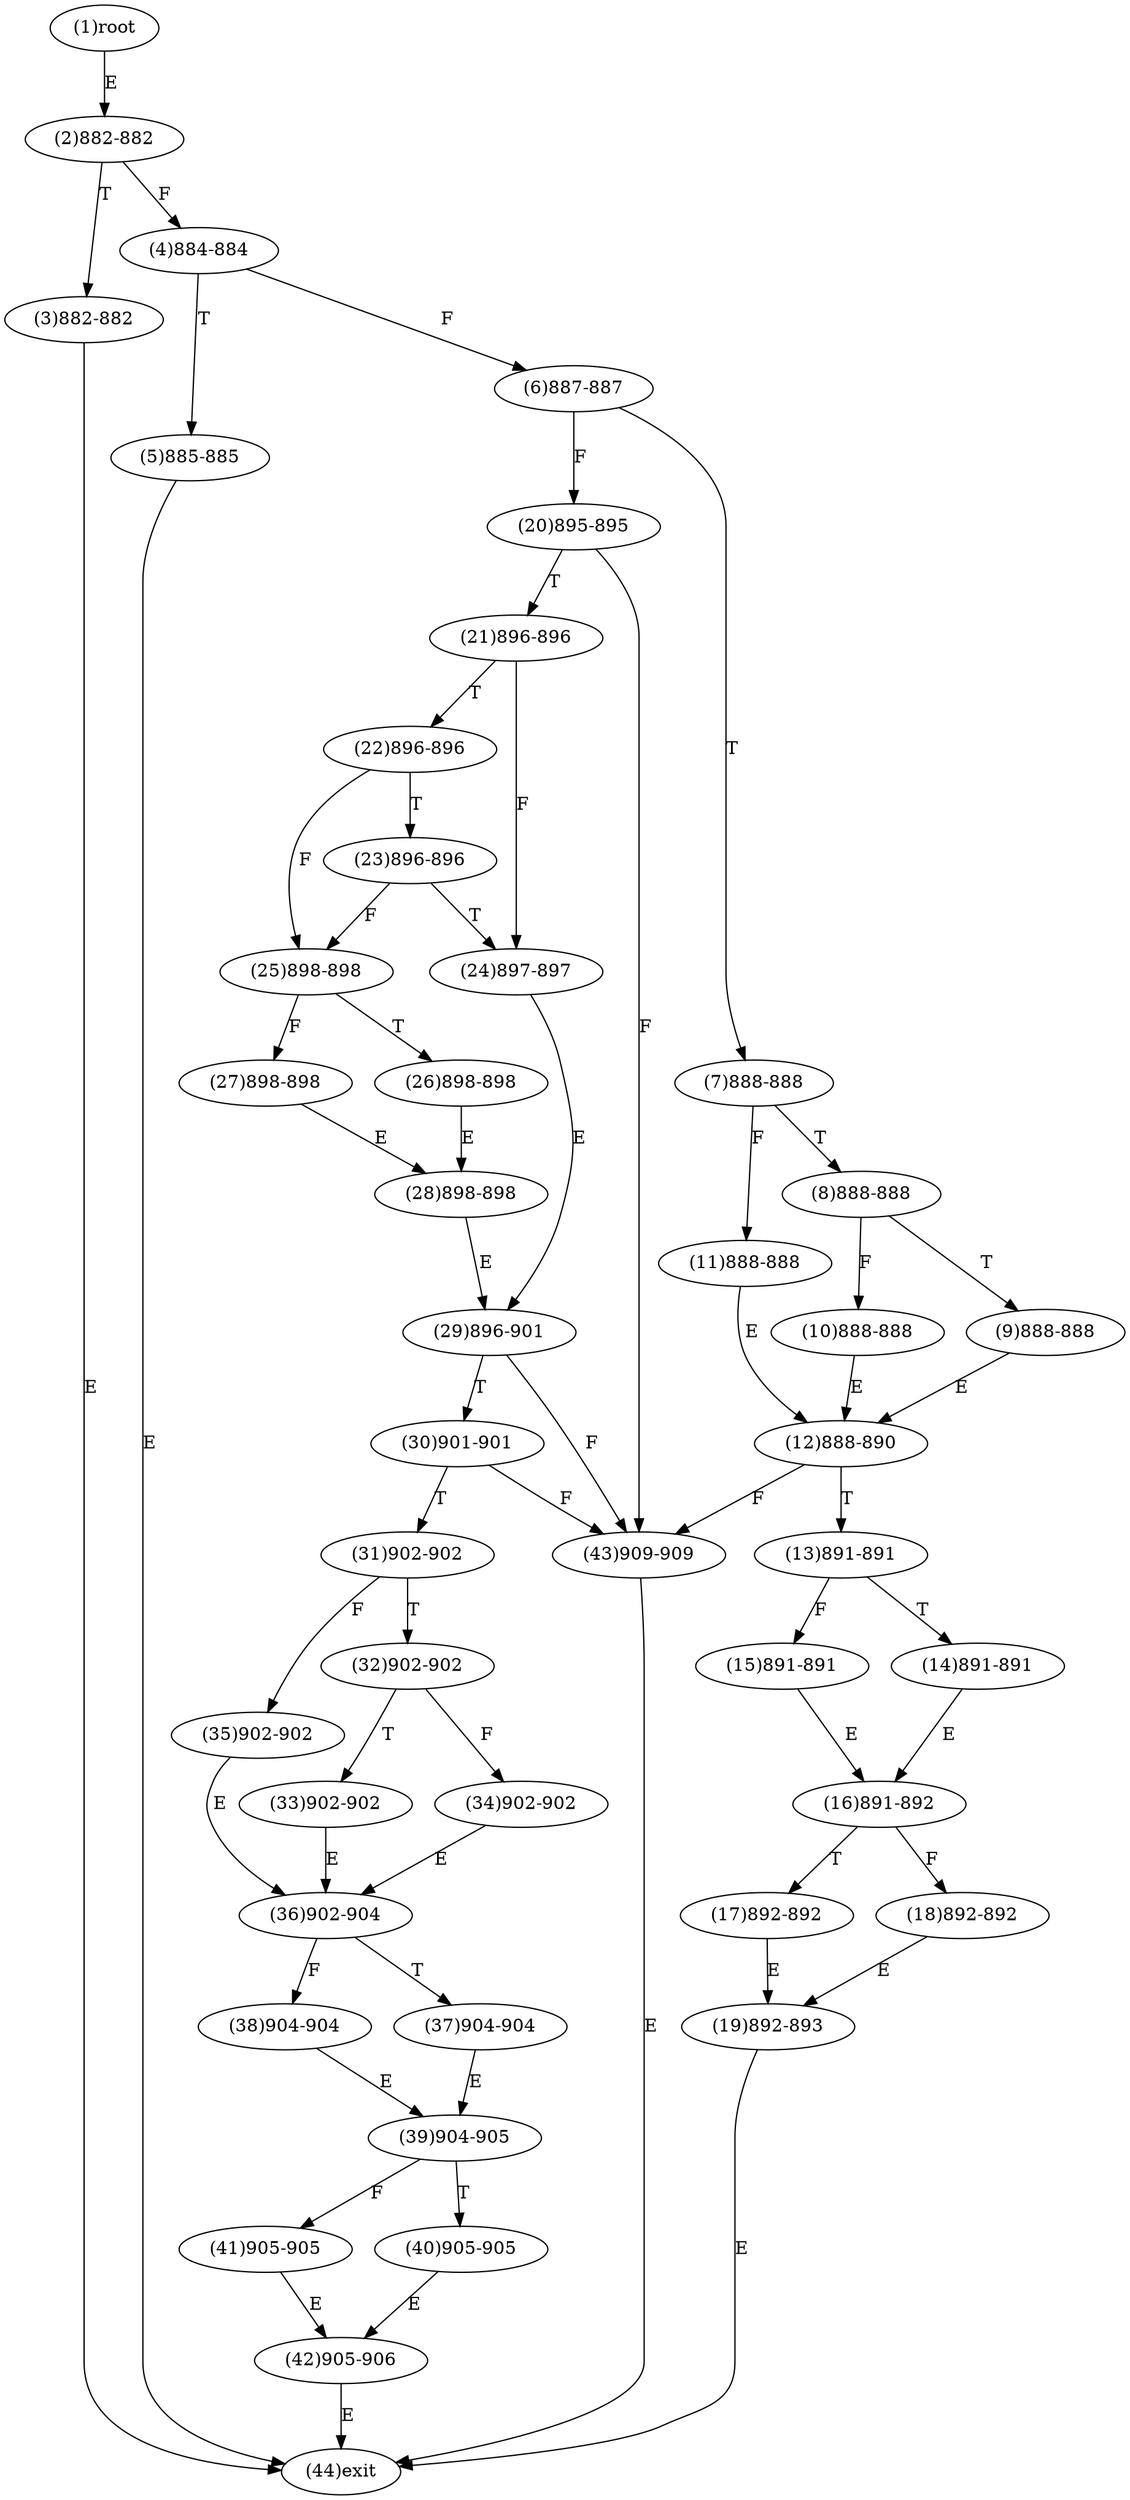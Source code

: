 digraph "" { 
1[ label="(1)root"];
2[ label="(2)882-882"];
3[ label="(3)882-882"];
4[ label="(4)884-884"];
5[ label="(5)885-885"];
6[ label="(6)887-887"];
7[ label="(7)888-888"];
8[ label="(8)888-888"];
9[ label="(9)888-888"];
10[ label="(10)888-888"];
11[ label="(11)888-888"];
12[ label="(12)888-890"];
13[ label="(13)891-891"];
14[ label="(14)891-891"];
15[ label="(15)891-891"];
17[ label="(17)892-892"];
16[ label="(16)891-892"];
19[ label="(19)892-893"];
18[ label="(18)892-892"];
21[ label="(21)896-896"];
20[ label="(20)895-895"];
23[ label="(23)896-896"];
22[ label="(22)896-896"];
25[ label="(25)898-898"];
24[ label="(24)897-897"];
27[ label="(27)898-898"];
26[ label="(26)898-898"];
29[ label="(29)896-901"];
28[ label="(28)898-898"];
31[ label="(31)902-902"];
30[ label="(30)901-901"];
34[ label="(34)902-902"];
35[ label="(35)902-902"];
32[ label="(32)902-902"];
33[ label="(33)902-902"];
38[ label="(38)904-904"];
39[ label="(39)904-905"];
36[ label="(36)902-904"];
37[ label="(37)904-904"];
42[ label="(42)905-906"];
43[ label="(43)909-909"];
40[ label="(40)905-905"];
41[ label="(41)905-905"];
44[ label="(44)exit"];
1->2[ label="E"];
2->4[ label="F"];
2->3[ label="T"];
3->44[ label="E"];
4->6[ label="F"];
4->5[ label="T"];
5->44[ label="E"];
6->20[ label="F"];
6->7[ label="T"];
7->11[ label="F"];
7->8[ label="T"];
8->10[ label="F"];
8->9[ label="T"];
9->12[ label="E"];
10->12[ label="E"];
11->12[ label="E"];
12->43[ label="F"];
12->13[ label="T"];
13->15[ label="F"];
13->14[ label="T"];
14->16[ label="E"];
15->16[ label="E"];
16->18[ label="F"];
16->17[ label="T"];
17->19[ label="E"];
18->19[ label="E"];
19->44[ label="E"];
20->43[ label="F"];
20->21[ label="T"];
21->24[ label="F"];
21->22[ label="T"];
22->25[ label="F"];
22->23[ label="T"];
23->25[ label="F"];
23->24[ label="T"];
24->29[ label="E"];
25->27[ label="F"];
25->26[ label="T"];
26->28[ label="E"];
27->28[ label="E"];
28->29[ label="E"];
29->43[ label="F"];
29->30[ label="T"];
30->43[ label="F"];
30->31[ label="T"];
31->35[ label="F"];
31->32[ label="T"];
32->34[ label="F"];
32->33[ label="T"];
33->36[ label="E"];
34->36[ label="E"];
35->36[ label="E"];
36->38[ label="F"];
36->37[ label="T"];
37->39[ label="E"];
38->39[ label="E"];
39->41[ label="F"];
39->40[ label="T"];
40->42[ label="E"];
41->42[ label="E"];
42->44[ label="E"];
43->44[ label="E"];
}